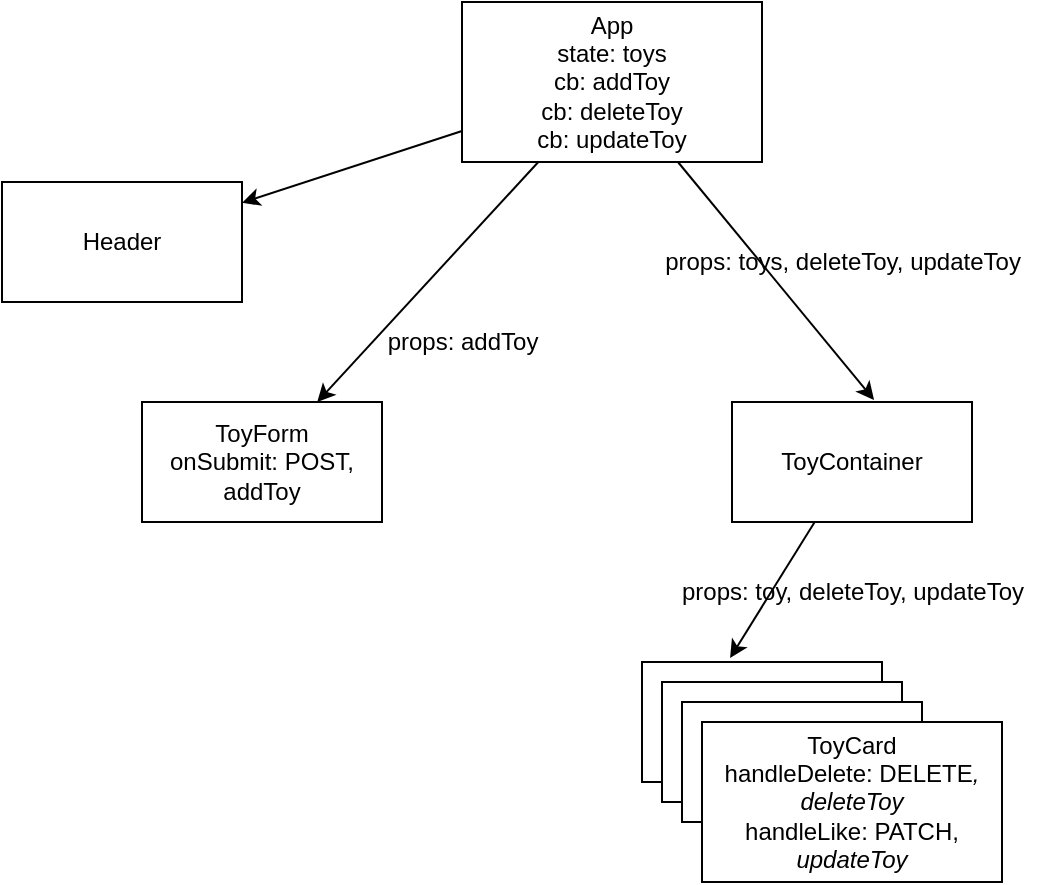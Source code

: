 <mxfile>
    <diagram id="LYiPyGu_Ysf5fmifQh_q" name="Page-1">
        <mxGraphModel dx="108" dy="411" grid="1" gridSize="10" guides="1" tooltips="1" connect="1" arrows="1" fold="1" page="1" pageScale="1" pageWidth="850" pageHeight="1100" math="0" shadow="0">
            <root>
                <mxCell id="0"/>
                <mxCell id="1" parent="0"/>
                <mxCell id="6" style="edgeStyle=none;html=1;" edge="1" parent="1" source="2" target="3">
                    <mxGeometry relative="1" as="geometry"/>
                </mxCell>
                <mxCell id="7" style="edgeStyle=none;html=1;entryX=0.592;entryY=-0.017;entryDx=0;entryDy=0;entryPerimeter=0;" edge="1" parent="1" source="2" target="4">
                    <mxGeometry relative="1" as="geometry"/>
                </mxCell>
                <mxCell id="9" value="" style="edgeStyle=none;html=1;" edge="1" parent="1" source="2" target="8">
                    <mxGeometry relative="1" as="geometry"/>
                </mxCell>
                <mxCell id="2" value="App&lt;br&gt;state: toys&lt;br&gt;cb: addToy&lt;br&gt;cb: deleteToy&lt;br&gt;cb: updateToy" style="whiteSpace=wrap;html=1;" vertex="1" parent="1">
                    <mxGeometry x="290" y="80" width="150" height="80" as="geometry"/>
                </mxCell>
                <mxCell id="3" value="Header" style="whiteSpace=wrap;html=1;" vertex="1" parent="1">
                    <mxGeometry x="60" y="170" width="120" height="60" as="geometry"/>
                </mxCell>
                <mxCell id="15" style="edgeStyle=none;html=1;entryX=0.367;entryY=-0.033;entryDx=0;entryDy=0;entryPerimeter=0;" edge="1" parent="1" source="4" target="11">
                    <mxGeometry relative="1" as="geometry"/>
                </mxCell>
                <mxCell id="4" value="ToyContainer" style="whiteSpace=wrap;html=1;" vertex="1" parent="1">
                    <mxGeometry x="425" y="280" width="120" height="60" as="geometry"/>
                </mxCell>
                <mxCell id="8" value="ToyForm&lt;br&gt;onSubmit: POST, addToy" style="whiteSpace=wrap;html=1;" vertex="1" parent="1">
                    <mxGeometry x="130" y="280" width="120" height="60" as="geometry"/>
                </mxCell>
                <mxCell id="10" value="props: toys, deleteToy, updateToy" style="text;html=1;align=center;verticalAlign=middle;resizable=0;points=[];autosize=1;strokeColor=none;fillColor=none;" vertex="1" parent="1">
                    <mxGeometry x="380" y="195" width="200" height="30" as="geometry"/>
                </mxCell>
                <mxCell id="11" value="ToyCard" style="whiteSpace=wrap;html=1;" vertex="1" parent="1">
                    <mxGeometry x="380" y="410" width="120" height="60" as="geometry"/>
                </mxCell>
                <mxCell id="12" value="ToyCard" style="whiteSpace=wrap;html=1;" vertex="1" parent="1">
                    <mxGeometry x="390" y="420" width="120" height="60" as="geometry"/>
                </mxCell>
                <mxCell id="13" value="ToyCard" style="whiteSpace=wrap;html=1;" vertex="1" parent="1">
                    <mxGeometry x="400" y="430" width="120" height="60" as="geometry"/>
                </mxCell>
                <mxCell id="14" value="ToyCard&lt;br&gt;handleDelete: DELETE&lt;i&gt;, deleteToy&lt;/i&gt;&lt;br&gt;handleLike: PATCH, &lt;i&gt;updateToy&lt;/i&gt;" style="whiteSpace=wrap;html=1;" vertex="1" parent="1">
                    <mxGeometry x="410" y="440" width="150" height="80" as="geometry"/>
                </mxCell>
                <mxCell id="16" value="props: toy, deleteToy, updateToy" style="text;html=1;align=center;verticalAlign=middle;resizable=0;points=[];autosize=1;strokeColor=none;fillColor=none;" vertex="1" parent="1">
                    <mxGeometry x="390" y="360" width="190" height="30" as="geometry"/>
                </mxCell>
                <mxCell id="17" value="props: addToy" style="text;html=1;align=center;verticalAlign=middle;resizable=0;points=[];autosize=1;strokeColor=none;fillColor=none;" vertex="1" parent="1">
                    <mxGeometry x="240" y="235" width="100" height="30" as="geometry"/>
                </mxCell>
            </root>
        </mxGraphModel>
    </diagram>
</mxfile>